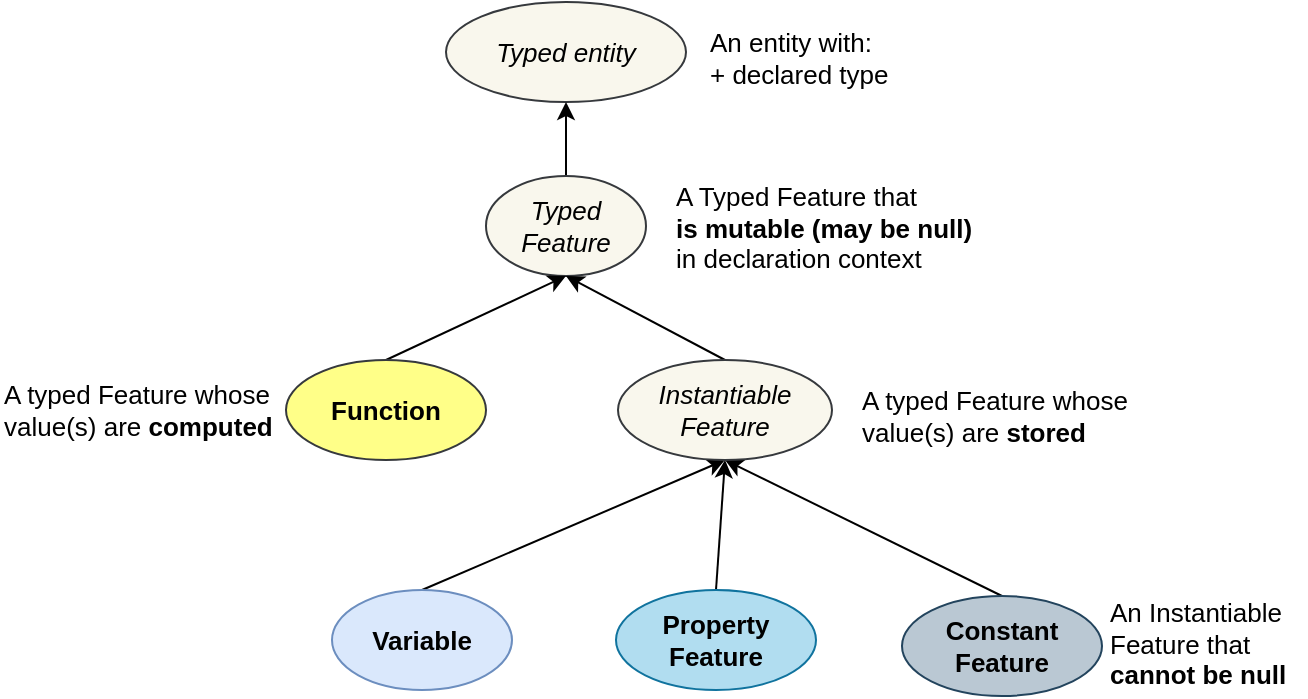 <mxfile version="12.1.0" type="device" pages="1"><diagram id="Qtg69UMhf-Y0uAFYTH2I" name="Page-1"><mxGraphModel dx="1030" dy="705" grid="1" gridSize="10" guides="1" tooltips="1" connect="1" arrows="1" fold="1" page="1" pageScale="1" pageWidth="1169" pageHeight="827" math="0" shadow="0"><root><mxCell id="0"/><mxCell id="1" parent="0"/><mxCell id="MT9GruViGRTj5nm7pMT4-1" value="Typed entity" style="ellipse;whiteSpace=wrap;html=1;fontSize=13;fontStyle=2;fillColor=#f9f7ed;strokeColor=#36393d;" parent="1" vertex="1"><mxGeometry x="410" y="73" width="120" height="50" as="geometry"/></mxCell><mxCell id="MT9GruViGRTj5nm7pMT4-19" style="edgeStyle=none;rounded=0;orthogonalLoop=1;jettySize=auto;html=1;exitX=0.5;exitY=0;exitDx=0;exitDy=0;entryX=0.5;entryY=1;entryDx=0;entryDy=0;fontSize=13;" parent="1" source="MT9GruViGRTj5nm7pMT4-2" target="MT9GruViGRTj5nm7pMT4-1" edge="1"><mxGeometry relative="1" as="geometry"/></mxCell><mxCell id="MT9GruViGRTj5nm7pMT4-2" value="Typed Feature" style="ellipse;whiteSpace=wrap;html=1;fontSize=13;fontStyle=2;fillColor=#f9f7ed;strokeColor=#36393d;" parent="1" vertex="1"><mxGeometry x="430" y="160" width="80" height="50" as="geometry"/></mxCell><mxCell id="MT9GruViGRTj5nm7pMT4-3" value="An entity with:&lt;br&gt;+ declared type" style="text;html=1;resizable=0;points=[];autosize=1;align=left;verticalAlign=top;spacingTop=-4;fontSize=13;" parent="1" vertex="1"><mxGeometry x="540" y="83" width="110" height="30" as="geometry"/></mxCell><mxCell id="MT9GruViGRTj5nm7pMT4-14" style="edgeStyle=none;rounded=0;orthogonalLoop=1;jettySize=auto;html=1;exitX=0.5;exitY=0;exitDx=0;exitDy=0;entryX=0.5;entryY=1;entryDx=0;entryDy=0;fontSize=13;" parent="1" source="MT9GruViGRTj5nm7pMT4-4" target="71DirbeTM_WT_cGd75W8-2" edge="1"><mxGeometry relative="1" as="geometry"/></mxCell><mxCell id="MT9GruViGRTj5nm7pMT4-4" value="Constant Feature" style="ellipse;whiteSpace=wrap;html=1;fontSize=13;fontStyle=1;fillColor=#bac8d3;strokeColor=#23445d;" parent="1" vertex="1"><mxGeometry x="638" y="370" width="100" height="50" as="geometry"/></mxCell><mxCell id="MT9GruViGRTj5nm7pMT4-16" style="edgeStyle=none;rounded=0;orthogonalLoop=1;jettySize=auto;html=1;exitX=0.5;exitY=0;exitDx=0;exitDy=0;entryX=0.5;entryY=1;entryDx=0;entryDy=0;fontSize=13;" parent="1" source="MT9GruViGRTj5nm7pMT4-5" target="71DirbeTM_WT_cGd75W8-2" edge="1"><mxGeometry relative="1" as="geometry"/></mxCell><mxCell id="MT9GruViGRTj5nm7pMT4-5" value="Property Feature" style="ellipse;whiteSpace=wrap;html=1;fontSize=13;fontStyle=1;fillColor=#b1ddf0;strokeColor=#10739e;" parent="1" vertex="1"><mxGeometry x="495" y="367" width="100" height="50" as="geometry"/></mxCell><mxCell id="MT9GruViGRTj5nm7pMT4-6" value="A Typed Feature that&lt;br&gt;&lt;b&gt;is mutable (may be null)&lt;br&gt;&lt;/b&gt;in declaration context" style="text;html=1;resizable=0;points=[];autosize=1;align=left;verticalAlign=top;spacingTop=-4;fontSize=13;" parent="1" vertex="1"><mxGeometry x="523" y="160" width="160" height="50" as="geometry"/></mxCell><mxCell id="MT9GruViGRTj5nm7pMT4-15" style="edgeStyle=none;rounded=0;orthogonalLoop=1;jettySize=auto;html=1;exitX=0.5;exitY=0;exitDx=0;exitDy=0;entryX=0.5;entryY=1;entryDx=0;entryDy=0;fontSize=13;" parent="1" source="MT9GruViGRTj5nm7pMT4-9" target="MT9GruViGRTj5nm7pMT4-2" edge="1"><mxGeometry relative="1" as="geometry"><mxPoint x="265" y="270" as="sourcePoint"/></mxGeometry></mxCell><mxCell id="MT9GruViGRTj5nm7pMT4-9" value="Function" style="ellipse;whiteSpace=wrap;html=1;fontSize=13;fontStyle=1;fillColor=#ffff88;strokeColor=#36393d;" parent="1" vertex="1"><mxGeometry x="330" y="252" width="100" height="50" as="geometry"/></mxCell><mxCell id="MT9GruViGRTj5nm7pMT4-22" value="A typed Feature whose&lt;br&gt;value(s) are &lt;b&gt;computed&lt;/b&gt;" style="text;html=1;resizable=0;points=[];autosize=1;align=left;verticalAlign=top;spacingTop=-4;fontSize=13;" parent="1" vertex="1"><mxGeometry x="187" y="259" width="150" height="30" as="geometry"/></mxCell><mxCell id="71DirbeTM_WT_cGd75W8-4" style="edgeStyle=none;rounded=0;orthogonalLoop=1;jettySize=auto;html=1;exitX=0.5;exitY=0;exitDx=0;exitDy=0;entryX=0.5;entryY=1;entryDx=0;entryDy=0;fontSize=13;" edge="1" parent="1" source="71DirbeTM_WT_cGd75W8-1" target="71DirbeTM_WT_cGd75W8-2"><mxGeometry relative="1" as="geometry"/></mxCell><mxCell id="71DirbeTM_WT_cGd75W8-1" value="Variable" style="ellipse;whiteSpace=wrap;html=1;fontSize=13;fontStyle=1;fillColor=#dae8fc;strokeColor=#6c8ebf;" vertex="1" parent="1"><mxGeometry x="353" y="367" width="90" height="50" as="geometry"/></mxCell><mxCell id="71DirbeTM_WT_cGd75W8-5" style="edgeStyle=none;rounded=0;orthogonalLoop=1;jettySize=auto;html=1;exitX=0.5;exitY=0;exitDx=0;exitDy=0;entryX=0.5;entryY=1;entryDx=0;entryDy=0;fontSize=13;" edge="1" parent="1" source="71DirbeTM_WT_cGd75W8-2" target="MT9GruViGRTj5nm7pMT4-2"><mxGeometry relative="1" as="geometry"/></mxCell><mxCell id="71DirbeTM_WT_cGd75W8-2" value="Instantiable Feature" style="ellipse;whiteSpace=wrap;html=1;fontSize=13;fontStyle=2;fillColor=#f9f7ed;strokeColor=#36393d;" vertex="1" parent="1"><mxGeometry x="496" y="252" width="107" height="50" as="geometry"/></mxCell><mxCell id="71DirbeTM_WT_cGd75W8-6" value="A typed Feature whose&lt;br&gt;value(s) are &lt;b&gt;stored&lt;/b&gt;" style="text;html=1;resizable=0;points=[];autosize=1;align=left;verticalAlign=top;spacingTop=-4;fontSize=13;" vertex="1" parent="1"><mxGeometry x="616" y="262" width="150" height="30" as="geometry"/></mxCell><mxCell id="71DirbeTM_WT_cGd75W8-8" value="An Instantiable&lt;br&gt;Feature that &lt;br&gt;&lt;b&gt;cannot be null&lt;/b&gt;" style="text;html=1;resizable=0;points=[];autosize=1;align=left;verticalAlign=top;spacingTop=-4;fontSize=13;" vertex="1" parent="1"><mxGeometry x="740" y="368" width="100" height="50" as="geometry"/></mxCell></root></mxGraphModel></diagram></mxfile>
